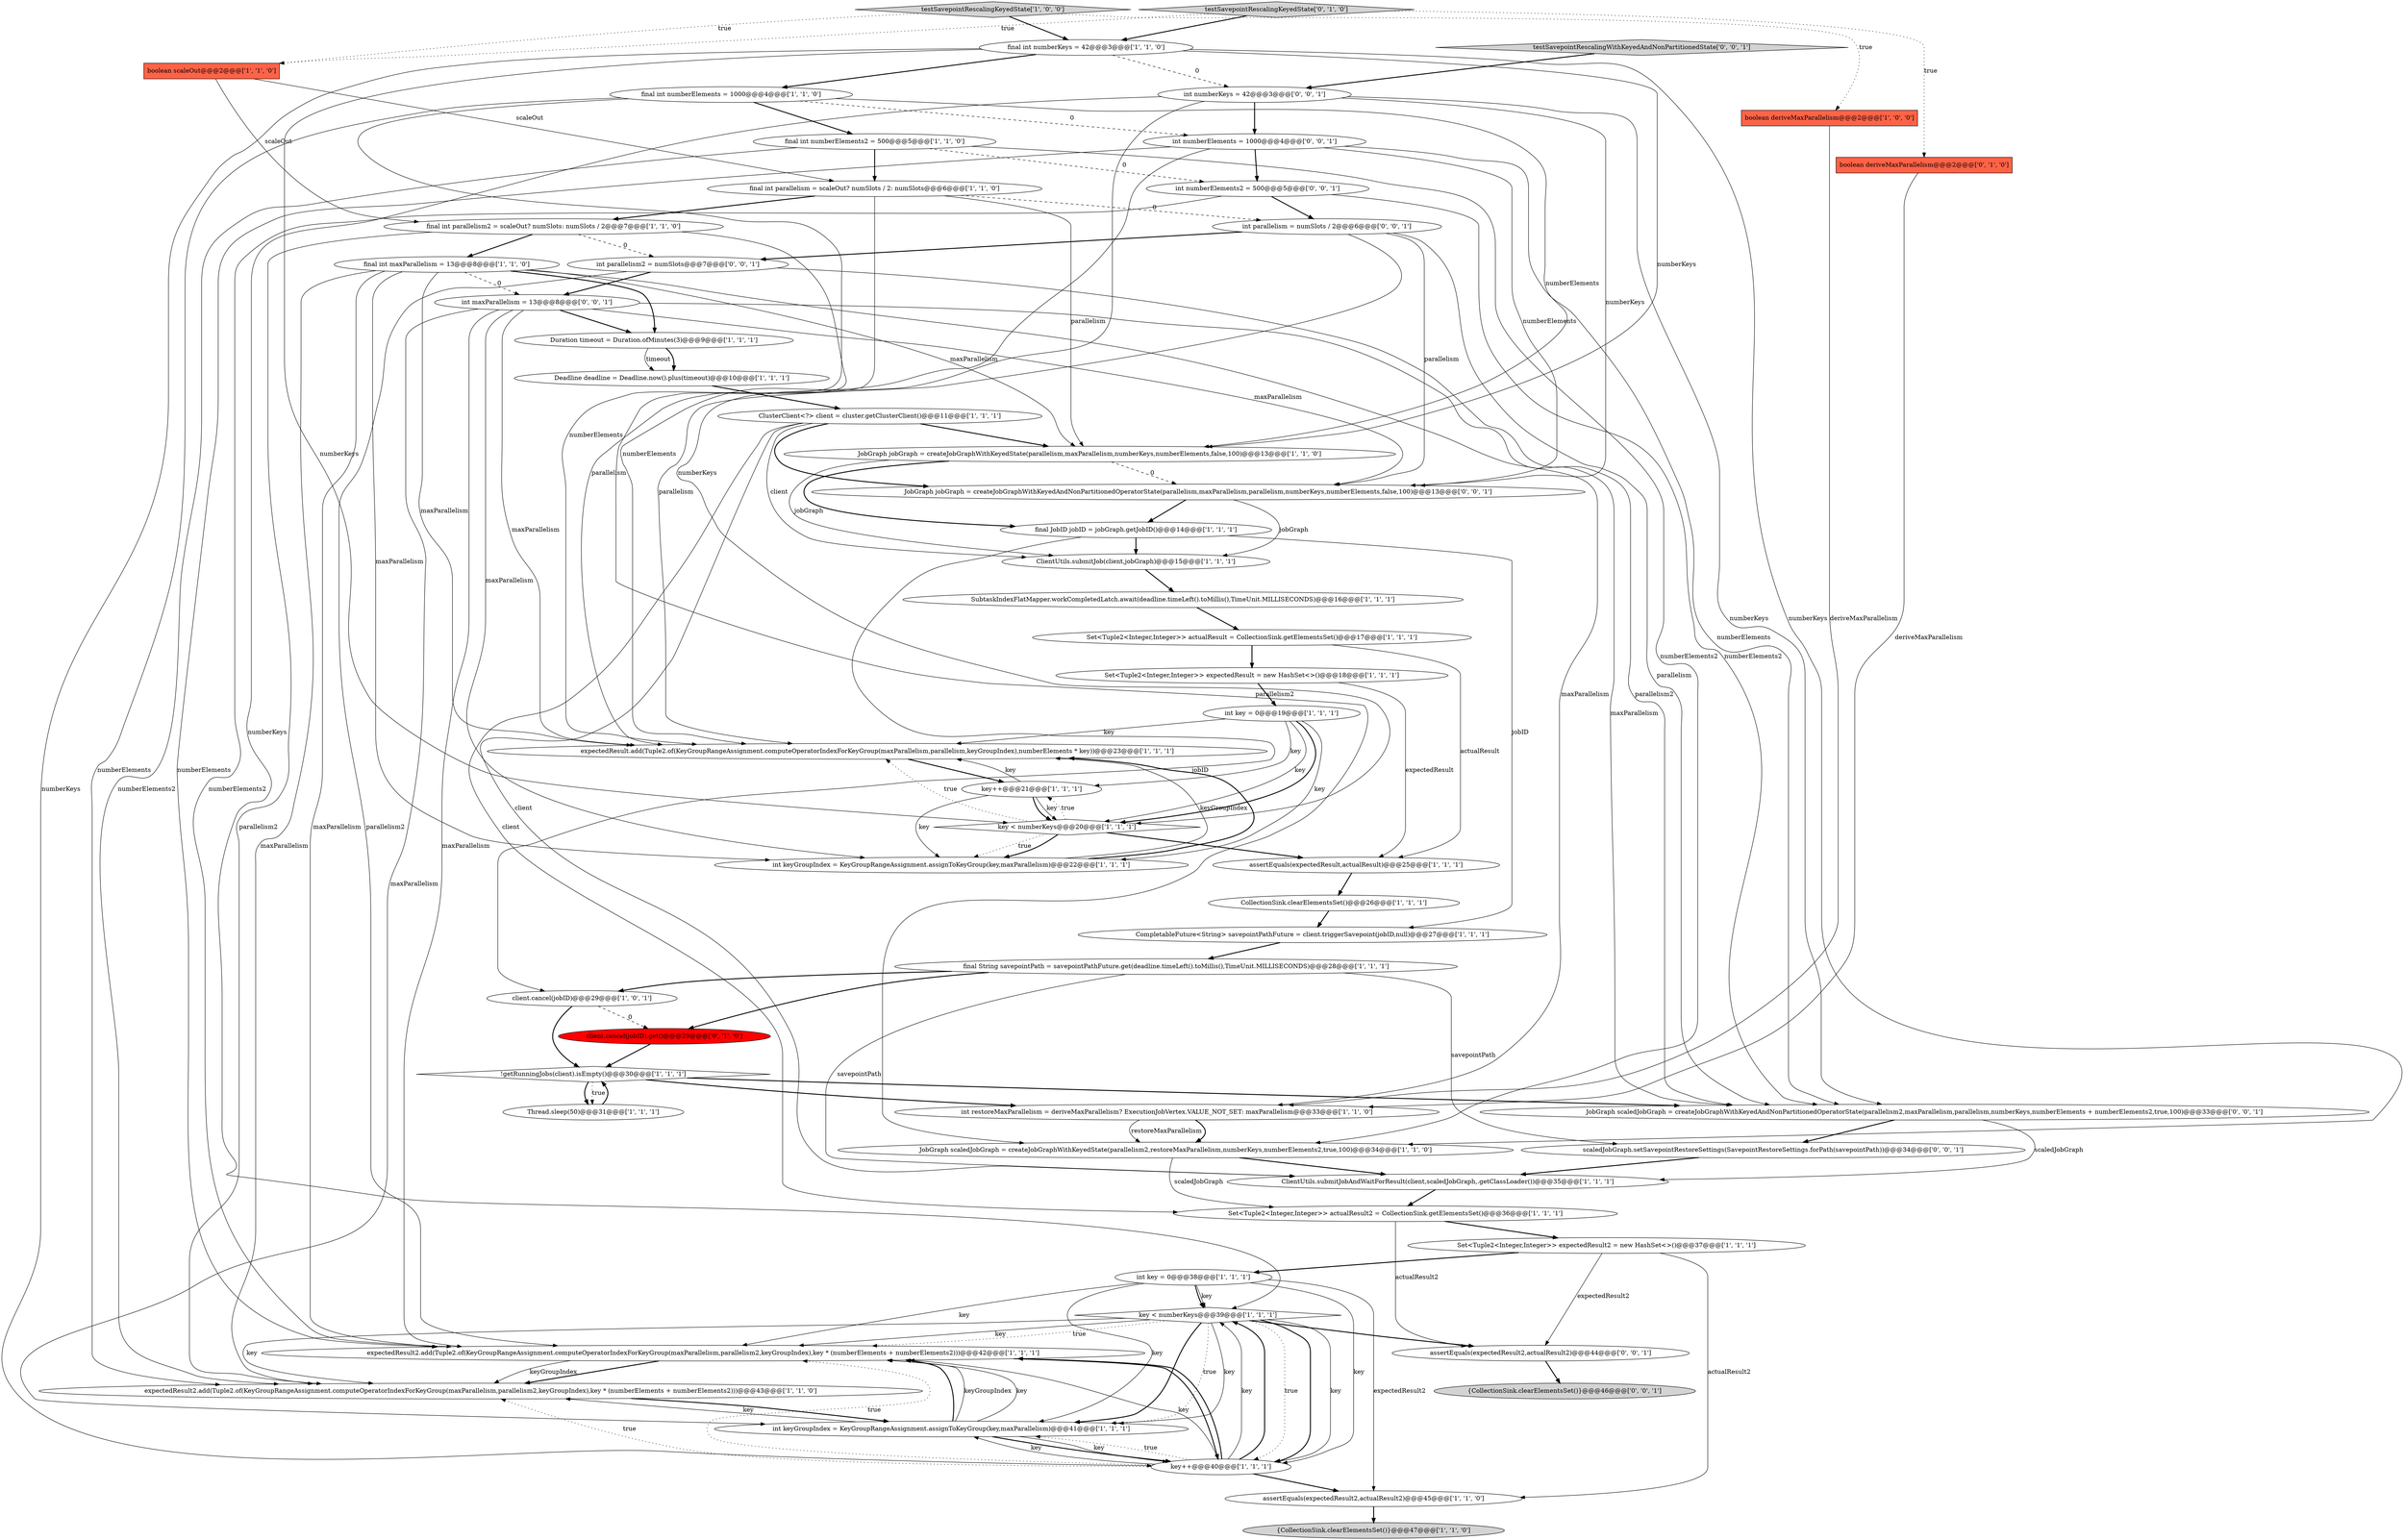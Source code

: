 digraph {
37 [style = filled, label = "boolean scaleOut@@@2@@@['1', '1', '0']", fillcolor = tomato, shape = box image = "AAA0AAABBB1BBB"];
4 [style = filled, label = "Thread.sleep(50)@@@31@@@['1', '1', '1']", fillcolor = white, shape = ellipse image = "AAA0AAABBB1BBB"];
7 [style = filled, label = "final String savepointPath = savepointPathFuture.get(deadline.timeLeft().toMillis(),TimeUnit.MILLISECONDS)@@@28@@@['1', '1', '1']", fillcolor = white, shape = ellipse image = "AAA0AAABBB1BBB"];
36 [style = filled, label = "final int numberElements2 = 500@@@5@@@['1', '1', '0']", fillcolor = white, shape = ellipse image = "AAA0AAABBB1BBB"];
18 [style = filled, label = "JobGraph scaledJobGraph = createJobGraphWithKeyedState(parallelism2,restoreMaxParallelism,numberKeys,numberElements2,true,100)@@@34@@@['1', '1', '0']", fillcolor = white, shape = ellipse image = "AAA0AAABBB1BBB"];
26 [style = filled, label = "{CollectionSink.clearElementsSet()}@@@47@@@['1', '1', '0']", fillcolor = lightgray, shape = ellipse image = "AAA0AAABBB1BBB"];
38 [style = filled, label = "CompletableFuture<String> savepointPathFuture = client.triggerSavepoint(jobID,null)@@@27@@@['1', '1', '1']", fillcolor = white, shape = ellipse image = "AAA0AAABBB1BBB"];
54 [style = filled, label = "scaledJobGraph.setSavepointRestoreSettings(SavepointRestoreSettings.forPath(savepointPath))@@@34@@@['0', '0', '1']", fillcolor = white, shape = ellipse image = "AAA0AAABBB3BBB"];
17 [style = filled, label = "Set<Tuple2<Integer,Integer>> expectedResult = new HashSet<>()@@@18@@@['1', '1', '1']", fillcolor = white, shape = ellipse image = "AAA0AAABBB1BBB"];
29 [style = filled, label = "client.cancel(jobID)@@@29@@@['1', '0', '1']", fillcolor = white, shape = ellipse image = "AAA0AAABBB1BBB"];
0 [style = filled, label = "final int numberElements = 1000@@@4@@@['1', '1', '0']", fillcolor = white, shape = ellipse image = "AAA0AAABBB1BBB"];
1 [style = filled, label = "CollectionSink.clearElementsSet()@@@26@@@['1', '1', '1']", fillcolor = white, shape = ellipse image = "AAA0AAABBB1BBB"];
22 [style = filled, label = "expectedResult.add(Tuple2.of(KeyGroupRangeAssignment.computeOperatorIndexForKeyGroup(maxParallelism,parallelism,keyGroupIndex),numberElements * key))@@@23@@@['1', '1', '1']", fillcolor = white, shape = ellipse image = "AAA0AAABBB1BBB"];
33 [style = filled, label = "testSavepointRescalingKeyedState['1', '0', '0']", fillcolor = lightgray, shape = diamond image = "AAA0AAABBB1BBB"];
42 [style = filled, label = "SubtaskIndexFlatMapper.workCompletedLatch.await(deadline.timeLeft().toMillis(),TimeUnit.MILLISECONDS)@@@16@@@['1', '1', '1']", fillcolor = white, shape = ellipse image = "AAA0AAABBB1BBB"];
53 [style = filled, label = "int numberKeys = 42@@@3@@@['0', '0', '1']", fillcolor = white, shape = ellipse image = "AAA0AAABBB3BBB"];
40 [style = filled, label = "final int maxParallelism = 13@@@8@@@['1', '1', '0']", fillcolor = white, shape = ellipse image = "AAA0AAABBB1BBB"];
20 [style = filled, label = "key < numberKeys@@@39@@@['1', '1', '1']", fillcolor = white, shape = diamond image = "AAA0AAABBB1BBB"];
41 [style = filled, label = "assertEquals(expectedResult2,actualResult2)@@@45@@@['1', '1', '0']", fillcolor = white, shape = ellipse image = "AAA0AAABBB1BBB"];
45 [style = filled, label = "client.cancel(jobID).get()@@@29@@@['0', '1', '0']", fillcolor = red, shape = ellipse image = "AAA1AAABBB2BBB"];
13 [style = filled, label = "assertEquals(expectedResult,actualResult)@@@25@@@['1', '1', '1']", fillcolor = white, shape = ellipse image = "AAA0AAABBB1BBB"];
56 [style = filled, label = "int parallelism = numSlots / 2@@@6@@@['0', '0', '1']", fillcolor = white, shape = ellipse image = "AAA0AAABBB3BBB"];
10 [style = filled, label = "JobGraph jobGraph = createJobGraphWithKeyedState(parallelism,maxParallelism,numberKeys,numberElements,false,100)@@@13@@@['1', '1', '0']", fillcolor = white, shape = ellipse image = "AAA0AAABBB1BBB"];
19 [style = filled, label = "boolean deriveMaxParallelism@@@2@@@['1', '0', '0']", fillcolor = tomato, shape = box image = "AAA0AAABBB1BBB"];
46 [style = filled, label = "testSavepointRescalingWithKeyedAndNonPartitionedState['0', '0', '1']", fillcolor = lightgray, shape = diamond image = "AAA0AAABBB3BBB"];
30 [style = filled, label = "ClusterClient<?> client = cluster.getClusterClient()@@@11@@@['1', '1', '1']", fillcolor = white, shape = ellipse image = "AAA0AAABBB1BBB"];
32 [style = filled, label = "final JobID jobID = jobGraph.getJobID()@@@14@@@['1', '1', '1']", fillcolor = white, shape = ellipse image = "AAA0AAABBB1BBB"];
5 [style = filled, label = "expectedResult2.add(Tuple2.of(KeyGroupRangeAssignment.computeOperatorIndexForKeyGroup(maxParallelism,parallelism2,keyGroupIndex),key * (numberElements + numberElements2)))@@@42@@@['1', '1', '1']", fillcolor = white, shape = ellipse image = "AAA0AAABBB1BBB"];
49 [style = filled, label = "int numberElements2 = 500@@@5@@@['0', '0', '1']", fillcolor = white, shape = ellipse image = "AAA0AAABBB3BBB"];
52 [style = filled, label = "{CollectionSink.clearElementsSet()}@@@46@@@['0', '0', '1']", fillcolor = lightgray, shape = ellipse image = "AAA0AAABBB3BBB"];
55 [style = filled, label = "int parallelism2 = numSlots@@@7@@@['0', '0', '1']", fillcolor = white, shape = ellipse image = "AAA0AAABBB3BBB"];
34 [style = filled, label = "key < numberKeys@@@20@@@['1', '1', '1']", fillcolor = white, shape = diamond image = "AAA0AAABBB1BBB"];
50 [style = filled, label = "assertEquals(expectedResult2,actualResult2)@@@44@@@['0', '0', '1']", fillcolor = white, shape = ellipse image = "AAA0AAABBB3BBB"];
39 [style = filled, label = "int keyGroupIndex = KeyGroupRangeAssignment.assignToKeyGroup(key,maxParallelism)@@@41@@@['1', '1', '1']", fillcolor = white, shape = ellipse image = "AAA0AAABBB1BBB"];
9 [style = filled, label = "ClientUtils.submitJob(client,jobGraph)@@@15@@@['1', '1', '1']", fillcolor = white, shape = ellipse image = "AAA0AAABBB1BBB"];
15 [style = filled, label = "int key = 0@@@38@@@['1', '1', '1']", fillcolor = white, shape = ellipse image = "AAA0AAABBB1BBB"];
8 [style = filled, label = "int restoreMaxParallelism = deriveMaxParallelism? ExecutionJobVertex.VALUE_NOT_SET: maxParallelism@@@33@@@['1', '1', '0']", fillcolor = white, shape = ellipse image = "AAA0AAABBB1BBB"];
23 [style = filled, label = "final int parallelism = scaleOut? numSlots / 2: numSlots@@@6@@@['1', '1', '0']", fillcolor = white, shape = ellipse image = "AAA0AAABBB1BBB"];
28 [style = filled, label = "final int parallelism2 = scaleOut? numSlots: numSlots / 2@@@7@@@['1', '1', '0']", fillcolor = white, shape = ellipse image = "AAA0AAABBB1BBB"];
11 [style = filled, label = "expectedResult2.add(Tuple2.of(KeyGroupRangeAssignment.computeOperatorIndexForKeyGroup(maxParallelism,parallelism2,keyGroupIndex),key * (numberElements + numberElements2)))@@@43@@@['1', '1', '0']", fillcolor = white, shape = ellipse image = "AAA0AAABBB1BBB"];
12 [style = filled, label = "Set<Tuple2<Integer,Integer>> actualResult = CollectionSink.getElementsSet()@@@17@@@['1', '1', '1']", fillcolor = white, shape = ellipse image = "AAA0AAABBB1BBB"];
3 [style = filled, label = "int keyGroupIndex = KeyGroupRangeAssignment.assignToKeyGroup(key,maxParallelism)@@@22@@@['1', '1', '1']", fillcolor = white, shape = ellipse image = "AAA0AAABBB1BBB"];
14 [style = filled, label = "ClientUtils.submitJobAndWaitForResult(client,scaledJobGraph,.getClassLoader())@@@35@@@['1', '1', '1']", fillcolor = white, shape = ellipse image = "AAA0AAABBB1BBB"];
43 [style = filled, label = "testSavepointRescalingKeyedState['0', '1', '0']", fillcolor = lightgray, shape = diamond image = "AAA0AAABBB2BBB"];
48 [style = filled, label = "JobGraph scaledJobGraph = createJobGraphWithKeyedAndNonPartitionedOperatorState(parallelism2,maxParallelism,parallelism,numberKeys,numberElements + numberElements2,true,100)@@@33@@@['0', '0', '1']", fillcolor = white, shape = ellipse image = "AAA0AAABBB3BBB"];
16 [style = filled, label = "Duration timeout = Duration.ofMinutes(3)@@@9@@@['1', '1', '1']", fillcolor = white, shape = ellipse image = "AAA0AAABBB1BBB"];
57 [style = filled, label = "int numberElements = 1000@@@4@@@['0', '0', '1']", fillcolor = white, shape = ellipse image = "AAA0AAABBB3BBB"];
2 [style = filled, label = "!getRunningJobs(client).isEmpty()@@@30@@@['1', '1', '1']", fillcolor = white, shape = diamond image = "AAA0AAABBB1BBB"];
24 [style = filled, label = "Deadline deadline = Deadline.now().plus(timeout)@@@10@@@['1', '1', '1']", fillcolor = white, shape = ellipse image = "AAA0AAABBB1BBB"];
27 [style = filled, label = "Set<Tuple2<Integer,Integer>> expectedResult2 = new HashSet<>()@@@37@@@['1', '1', '1']", fillcolor = white, shape = ellipse image = "AAA0AAABBB1BBB"];
35 [style = filled, label = "int key = 0@@@19@@@['1', '1', '1']", fillcolor = white, shape = ellipse image = "AAA0AAABBB1BBB"];
47 [style = filled, label = "JobGraph jobGraph = createJobGraphWithKeyedAndNonPartitionedOperatorState(parallelism,maxParallelism,parallelism,numberKeys,numberElements,false,100)@@@13@@@['0', '0', '1']", fillcolor = white, shape = ellipse image = "AAA0AAABBB3BBB"];
6 [style = filled, label = "final int numberKeys = 42@@@3@@@['1', '1', '0']", fillcolor = white, shape = ellipse image = "AAA0AAABBB1BBB"];
21 [style = filled, label = "Set<Tuple2<Integer,Integer>> actualResult2 = CollectionSink.getElementsSet()@@@36@@@['1', '1', '1']", fillcolor = white, shape = ellipse image = "AAA0AAABBB1BBB"];
44 [style = filled, label = "boolean deriveMaxParallelism@@@2@@@['0', '1', '0']", fillcolor = tomato, shape = box image = "AAA0AAABBB2BBB"];
51 [style = filled, label = "int maxParallelism = 13@@@8@@@['0', '0', '1']", fillcolor = white, shape = ellipse image = "AAA0AAABBB3BBB"];
31 [style = filled, label = "key++@@@21@@@['1', '1', '1']", fillcolor = white, shape = ellipse image = "AAA0AAABBB1BBB"];
25 [style = filled, label = "key++@@@40@@@['1', '1', '1']", fillcolor = white, shape = ellipse image = "AAA0AAABBB1BBB"];
35->3 [style = solid, label="key"];
7->14 [style = solid, label="savepointPath"];
20->25 [style = solid, label="key"];
56->22 [style = solid, label="parallelism"];
18->21 [style = solid, label="scaledJobGraph"];
27->41 [style = solid, label="actualResult2"];
55->51 [style = bold, label=""];
20->5 [style = solid, label="key"];
51->39 [style = solid, label="maxParallelism"];
10->32 [style = bold, label=""];
35->34 [style = solid, label="key"];
0->10 [style = solid, label="numberElements"];
15->25 [style = solid, label="key"];
25->11 [style = dotted, label="true"];
39->5 [style = solid, label="keyGroupIndex"];
27->15 [style = bold, label=""];
13->1 [style = bold, label=""];
30->9 [style = solid, label="client"];
24->30 [style = bold, label=""];
48->54 [style = bold, label=""];
23->28 [style = bold, label=""];
36->11 [style = solid, label="numberElements2"];
53->47 [style = solid, label="numberKeys"];
6->10 [style = solid, label="numberKeys"];
20->39 [style = solid, label="key"];
29->2 [style = bold, label=""];
40->16 [style = bold, label=""];
6->34 [style = solid, label="numberKeys"];
32->29 [style = solid, label="jobID"];
38->7 [style = bold, label=""];
15->20 [style = bold, label=""];
31->34 [style = solid, label="key"];
49->56 [style = bold, label=""];
51->48 [style = solid, label="maxParallelism"];
28->11 [style = solid, label="parallelism2"];
33->37 [style = dotted, label="true"];
47->9 [style = solid, label="jobGraph"];
1->38 [style = bold, label=""];
40->22 [style = solid, label="maxParallelism"];
17->35 [style = bold, label=""];
3->22 [style = solid, label="keyGroupIndex"];
7->29 [style = bold, label=""];
15->39 [style = solid, label="key"];
49->48 [style = solid, label="numberElements2"];
17->13 [style = solid, label="expectedResult"];
8->18 [style = bold, label=""];
40->51 [style = dashed, label="0"];
15->5 [style = solid, label="key"];
0->57 [style = dashed, label="0"];
31->22 [style = solid, label="key"];
4->2 [style = bold, label=""];
56->48 [style = solid, label="parallelism"];
51->3 [style = solid, label="maxParallelism"];
51->16 [style = bold, label=""];
6->53 [style = dashed, label="0"];
2->4 [style = bold, label=""];
51->5 [style = solid, label="maxParallelism"];
20->25 [style = bold, label=""];
29->45 [style = dashed, label="0"];
5->25 [style = bold, label=""];
0->36 [style = bold, label=""];
20->5 [style = dotted, label="true"];
25->5 [style = dotted, label="true"];
34->22 [style = dotted, label="true"];
34->31 [style = dotted, label="true"];
35->31 [style = solid, label="key"];
25->20 [style = solid, label="key"];
6->25 [style = solid, label="numberKeys"];
53->20 [style = solid, label="numberKeys"];
57->48 [style = solid, label="numberElements"];
37->23 [style = solid, label="scaleOut"];
30->10 [style = bold, label=""];
20->39 [style = bold, label=""];
0->22 [style = solid, label="numberElements"];
5->11 [style = bold, label=""];
30->47 [style = bold, label=""];
40->8 [style = solid, label="maxParallelism"];
39->25 [style = bold, label=""];
40->11 [style = solid, label="maxParallelism"];
35->34 [style = bold, label=""];
14->21 [style = bold, label=""];
28->55 [style = dashed, label="0"];
36->49 [style = dashed, label="0"];
30->14 [style = solid, label="client"];
2->48 [style = bold, label=""];
28->18 [style = solid, label="parallelism2"];
5->11 [style = solid, label="keyGroupIndex"];
20->25 [style = dotted, label="true"];
9->42 [style = bold, label=""];
21->27 [style = bold, label=""];
39->5 [style = bold, label=""];
21->50 [style = solid, label="actualResult2"];
25->41 [style = bold, label=""];
55->48 [style = solid, label="parallelism2"];
16->24 [style = bold, label=""];
12->17 [style = bold, label=""];
23->56 [style = dashed, label="0"];
23->22 [style = solid, label="parallelism"];
25->39 [style = dotted, label="true"];
15->20 [style = solid, label="key"];
45->2 [style = bold, label=""];
10->9 [style = solid, label="jobGraph"];
20->39 [style = dotted, label="true"];
57->47 [style = solid, label="numberElements"];
31->34 [style = bold, label=""];
48->14 [style = solid, label="scaledJobGraph"];
32->9 [style = bold, label=""];
43->44 [style = dotted, label="true"];
25->20 [style = bold, label=""];
40->3 [style = solid, label="maxParallelism"];
47->32 [style = bold, label=""];
57->5 [style = solid, label="numberElements"];
2->4 [style = dotted, label="true"];
23->10 [style = solid, label="parallelism"];
56->55 [style = bold, label=""];
25->5 [style = bold, label=""];
31->3 [style = solid, label="key"];
25->39 [style = solid, label="key"];
54->14 [style = bold, label=""];
37->28 [style = solid, label="scaleOut"];
20->50 [style = bold, label=""];
39->25 [style = solid, label="key"];
7->54 [style = solid, label="savepointPath"];
27->50 [style = solid, label="expectedResult2"];
28->40 [style = bold, label=""];
15->41 [style = solid, label="expectedResult2"];
53->57 [style = bold, label=""];
53->48 [style = solid, label="numberKeys"];
33->6 [style = bold, label=""];
34->13 [style = bold, label=""];
46->53 [style = bold, label=""];
53->34 [style = solid, label="numberKeys"];
22->31 [style = bold, label=""];
6->0 [style = bold, label=""];
49->5 [style = solid, label="numberElements2"];
6->18 [style = solid, label="numberKeys"];
42->12 [style = bold, label=""];
8->18 [style = solid, label="restoreMaxParallelism"];
3->22 [style = bold, label=""];
36->18 [style = solid, label="numberElements2"];
35->22 [style = solid, label="key"];
25->5 [style = solid, label="key"];
50->52 [style = bold, label=""];
43->6 [style = bold, label=""];
7->45 [style = bold, label=""];
16->24 [style = solid, label="timeout"];
34->3 [style = dotted, label="true"];
43->37 [style = dotted, label="true"];
55->5 [style = solid, label="parallelism2"];
51->22 [style = solid, label="maxParallelism"];
36->23 [style = bold, label=""];
20->11 [style = solid, label="key"];
34->3 [style = bold, label=""];
39->11 [style = solid, label="key"];
57->22 [style = solid, label="numberElements"];
0->11 [style = solid, label="numberElements"];
32->38 [style = solid, label="jobID"];
12->13 [style = solid, label="actualResult"];
19->8 [style = solid, label="deriveMaxParallelism"];
11->39 [style = bold, label=""];
33->19 [style = dotted, label="true"];
57->49 [style = bold, label=""];
40->5 [style = solid, label="maxParallelism"];
44->8 [style = solid, label="deriveMaxParallelism"];
41->26 [style = bold, label=""];
51->47 [style = solid, label="maxParallelism"];
10->47 [style = dashed, label="0"];
18->14 [style = bold, label=""];
39->5 [style = solid, label="key"];
56->47 [style = solid, label="parallelism"];
2->8 [style = bold, label=""];
30->21 [style = solid, label="client"];
40->10 [style = solid, label="maxParallelism"];
}
